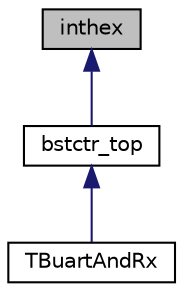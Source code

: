 digraph "inthex"
{
  edge [fontname="Helvetica",fontsize="10",labelfontname="Helvetica",labelfontsize="10"];
  node [fontname="Helvetica",fontsize="10",shape=record];
  Node1 [label="inthex",height=0.2,width=0.4,color="black", fillcolor="grey75", style="filled" fontcolor="black"];
  Node1 -> Node2 [dir="back",color="midnightblue",fontsize="10",style="solid",fontname="Helvetica"];
  Node2 [label="bstctr_top",height=0.2,width=0.4,color="black", fillcolor="white", style="filled",URL="$classbstctr__top.html",tooltip="Top module for the BST controller."];
  Node2 -> Node3 [dir="back",color="midnightblue",fontsize="10",style="solid",fontname="Helvetica"];
  Node3 [label="TBuartAndRx",height=0.2,width=0.4,color="black", fillcolor="white", style="filled",URL="$class_t_buart_and_rx.html",tooltip="Test bench for BST with uart."];
}
